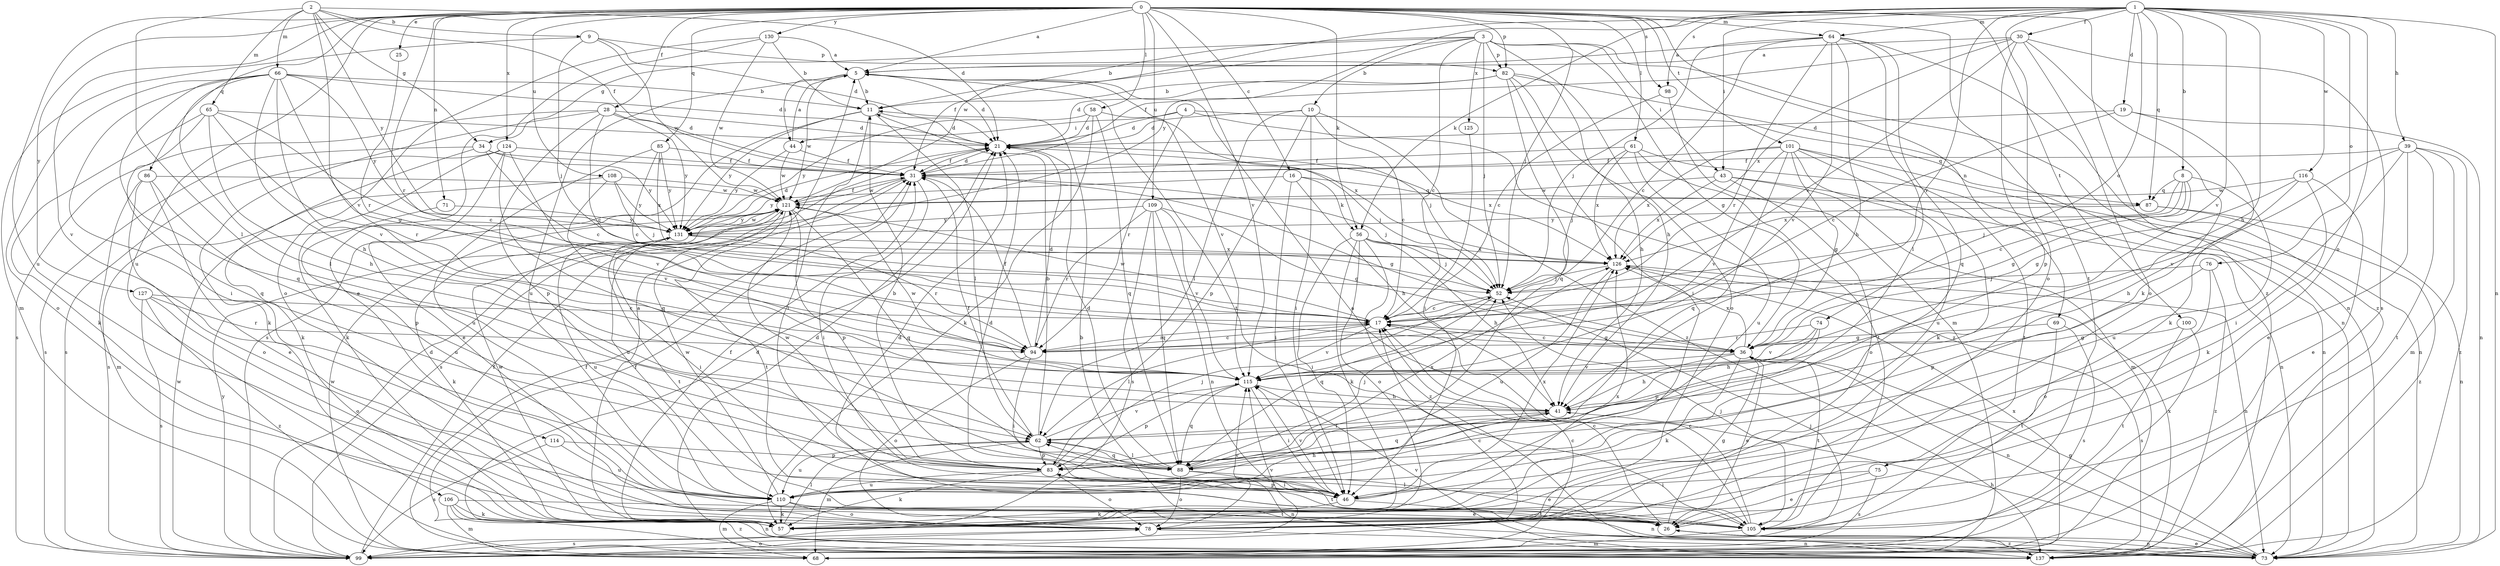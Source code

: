 strict digraph  {
0;
1;
2;
3;
4;
5;
8;
9;
10;
11;
16;
17;
19;
21;
25;
26;
28;
30;
31;
34;
36;
39;
41;
43;
44;
46;
52;
56;
57;
58;
61;
62;
64;
65;
66;
68;
69;
71;
73;
74;
75;
76;
78;
82;
83;
85;
86;
87;
88;
94;
98;
99;
100;
101;
105;
106;
108;
109;
110;
114;
115;
116;
121;
124;
125;
126;
127;
130;
131;
137;
0 -> 5  [label=a];
0 -> 16  [label=c];
0 -> 25  [label=e];
0 -> 28  [label=f];
0 -> 52  [label=j];
0 -> 56  [label=k];
0 -> 58  [label=l];
0 -> 61  [label=l];
0 -> 64  [label=m];
0 -> 69  [label=n];
0 -> 71  [label=n];
0 -> 82  [label=p];
0 -> 85  [label=q];
0 -> 86  [label=q];
0 -> 94  [label=r];
0 -> 98  [label=s];
0 -> 100  [label=t];
0 -> 101  [label=t];
0 -> 105  [label=t];
0 -> 106  [label=u];
0 -> 108  [label=u];
0 -> 109  [label=u];
0 -> 110  [label=u];
0 -> 114  [label=v];
0 -> 115  [label=v];
0 -> 124  [label=x];
0 -> 127  [label=y];
0 -> 130  [label=y];
0 -> 137  [label=z];
1 -> 8  [label=b];
1 -> 19  [label=d];
1 -> 30  [label=f];
1 -> 39  [label=h];
1 -> 41  [label=h];
1 -> 43  [label=i];
1 -> 56  [label=k];
1 -> 64  [label=m];
1 -> 73  [label=n];
1 -> 74  [label=o];
1 -> 75  [label=o];
1 -> 76  [label=o];
1 -> 78  [label=o];
1 -> 87  [label=q];
1 -> 94  [label=r];
1 -> 98  [label=s];
1 -> 115  [label=v];
1 -> 116  [label=w];
1 -> 121  [label=w];
1 -> 131  [label=y];
2 -> 9  [label=b];
2 -> 21  [label=d];
2 -> 31  [label=f];
2 -> 34  [label=g];
2 -> 62  [label=l];
2 -> 65  [label=m];
2 -> 66  [label=m];
2 -> 115  [label=v];
2 -> 131  [label=y];
3 -> 10  [label=b];
3 -> 11  [label=b];
3 -> 17  [label=c];
3 -> 31  [label=f];
3 -> 34  [label=g];
3 -> 36  [label=g];
3 -> 41  [label=h];
3 -> 43  [label=i];
3 -> 52  [label=j];
3 -> 73  [label=n];
3 -> 82  [label=p];
3 -> 125  [label=x];
4 -> 21  [label=d];
4 -> 44  [label=i];
4 -> 87  [label=q];
4 -> 94  [label=r];
4 -> 137  [label=z];
5 -> 11  [label=b];
5 -> 21  [label=d];
5 -> 44  [label=i];
5 -> 105  [label=t];
5 -> 110  [label=u];
5 -> 115  [label=v];
5 -> 121  [label=w];
8 -> 17  [label=c];
8 -> 36  [label=g];
8 -> 52  [label=j];
8 -> 87  [label=q];
8 -> 110  [label=u];
8 -> 126  [label=x];
9 -> 21  [label=d];
9 -> 52  [label=j];
9 -> 68  [label=m];
9 -> 82  [label=p];
9 -> 121  [label=w];
10 -> 17  [label=c];
10 -> 21  [label=d];
10 -> 46  [label=i];
10 -> 62  [label=l];
10 -> 83  [label=p];
10 -> 137  [label=z];
11 -> 21  [label=d];
11 -> 46  [label=i];
11 -> 62  [label=l];
11 -> 99  [label=s];
11 -> 131  [label=y];
16 -> 41  [label=h];
16 -> 46  [label=i];
16 -> 56  [label=k];
16 -> 87  [label=q];
16 -> 131  [label=y];
17 -> 36  [label=g];
17 -> 62  [label=l];
17 -> 94  [label=r];
17 -> 115  [label=v];
17 -> 121  [label=w];
19 -> 17  [label=c];
19 -> 21  [label=d];
19 -> 57  [label=k];
19 -> 73  [label=n];
21 -> 31  [label=f];
21 -> 52  [label=j];
21 -> 126  [label=x];
25 -> 94  [label=r];
26 -> 17  [label=c];
26 -> 21  [label=d];
26 -> 36  [label=g];
26 -> 73  [label=n];
26 -> 137  [label=z];
28 -> 17  [label=c];
28 -> 21  [label=d];
28 -> 57  [label=k];
28 -> 83  [label=p];
28 -> 99  [label=s];
28 -> 126  [label=x];
28 -> 131  [label=y];
30 -> 5  [label=a];
30 -> 17  [label=c];
30 -> 31  [label=f];
30 -> 57  [label=k];
30 -> 78  [label=o];
30 -> 83  [label=p];
30 -> 99  [label=s];
30 -> 126  [label=x];
31 -> 21  [label=d];
31 -> 36  [label=g];
31 -> 46  [label=i];
31 -> 52  [label=j];
31 -> 99  [label=s];
31 -> 121  [label=w];
34 -> 17  [label=c];
34 -> 31  [label=f];
34 -> 57  [label=k];
34 -> 99  [label=s];
34 -> 131  [label=y];
36 -> 17  [label=c];
36 -> 26  [label=e];
36 -> 41  [label=h];
36 -> 57  [label=k];
36 -> 73  [label=n];
36 -> 105  [label=t];
36 -> 115  [label=v];
36 -> 126  [label=x];
39 -> 26  [label=e];
39 -> 31  [label=f];
39 -> 46  [label=i];
39 -> 68  [label=m];
39 -> 105  [label=t];
39 -> 115  [label=v];
39 -> 137  [label=z];
41 -> 62  [label=l];
41 -> 88  [label=q];
43 -> 68  [label=m];
43 -> 73  [label=n];
43 -> 78  [label=o];
43 -> 121  [label=w];
43 -> 126  [label=x];
44 -> 5  [label=a];
44 -> 31  [label=f];
44 -> 121  [label=w];
44 -> 131  [label=y];
46 -> 21  [label=d];
46 -> 57  [label=k];
46 -> 73  [label=n];
46 -> 83  [label=p];
46 -> 115  [label=v];
46 -> 126  [label=x];
52 -> 17  [label=c];
52 -> 88  [label=q];
56 -> 41  [label=h];
56 -> 46  [label=i];
56 -> 52  [label=j];
56 -> 57  [label=k];
56 -> 78  [label=o];
56 -> 126  [label=x];
56 -> 137  [label=z];
57 -> 5  [label=a];
57 -> 21  [label=d];
57 -> 31  [label=f];
57 -> 62  [label=l];
57 -> 121  [label=w];
57 -> 126  [label=x];
58 -> 21  [label=d];
58 -> 52  [label=j];
58 -> 57  [label=k];
58 -> 88  [label=q];
58 -> 131  [label=y];
61 -> 31  [label=f];
61 -> 52  [label=j];
61 -> 73  [label=n];
61 -> 105  [label=t];
61 -> 110  [label=u];
61 -> 126  [label=x];
62 -> 11  [label=b];
62 -> 31  [label=f];
62 -> 68  [label=m];
62 -> 83  [label=p];
62 -> 88  [label=q];
62 -> 110  [label=u];
62 -> 115  [label=v];
64 -> 5  [label=a];
64 -> 17  [label=c];
64 -> 41  [label=h];
64 -> 52  [label=j];
64 -> 62  [label=l];
64 -> 88  [label=q];
64 -> 94  [label=r];
64 -> 115  [label=v];
64 -> 137  [label=z];
65 -> 17  [label=c];
65 -> 21  [label=d];
65 -> 41  [label=h];
65 -> 57  [label=k];
65 -> 88  [label=q];
65 -> 94  [label=r];
66 -> 11  [label=b];
66 -> 21  [label=d];
66 -> 36  [label=g];
66 -> 41  [label=h];
66 -> 46  [label=i];
66 -> 62  [label=l];
66 -> 78  [label=o];
66 -> 88  [label=q];
66 -> 115  [label=v];
66 -> 131  [label=y];
68 -> 17  [label=c];
68 -> 31  [label=f];
68 -> 121  [label=w];
68 -> 126  [label=x];
69 -> 36  [label=g];
69 -> 99  [label=s];
69 -> 105  [label=t];
71 -> 110  [label=u];
71 -> 131  [label=y];
73 -> 26  [label=e];
73 -> 36  [label=g];
73 -> 41  [label=h];
74 -> 41  [label=h];
74 -> 83  [label=p];
74 -> 94  [label=r];
74 -> 115  [label=v];
75 -> 26  [label=e];
75 -> 46  [label=i];
75 -> 99  [label=s];
76 -> 52  [label=j];
76 -> 78  [label=o];
76 -> 83  [label=p];
76 -> 137  [label=z];
78 -> 73  [label=n];
78 -> 99  [label=s];
78 -> 115  [label=v];
82 -> 11  [label=b];
82 -> 21  [label=d];
82 -> 41  [label=h];
82 -> 46  [label=i];
82 -> 73  [label=n];
82 -> 78  [label=o];
82 -> 88  [label=q];
83 -> 11  [label=b];
83 -> 46  [label=i];
83 -> 52  [label=j];
83 -> 57  [label=k];
83 -> 78  [label=o];
83 -> 105  [label=t];
83 -> 110  [label=u];
83 -> 121  [label=w];
85 -> 17  [label=c];
85 -> 31  [label=f];
85 -> 110  [label=u];
85 -> 126  [label=x];
85 -> 131  [label=y];
86 -> 26  [label=e];
86 -> 68  [label=m];
86 -> 78  [label=o];
86 -> 83  [label=p];
86 -> 121  [label=w];
87 -> 73  [label=n];
87 -> 131  [label=y];
87 -> 137  [label=z];
88 -> 21  [label=d];
88 -> 26  [label=e];
88 -> 52  [label=j];
88 -> 62  [label=l];
88 -> 73  [label=n];
88 -> 78  [label=o];
88 -> 126  [label=x];
94 -> 17  [label=c];
94 -> 21  [label=d];
94 -> 31  [label=f];
94 -> 46  [label=i];
94 -> 78  [label=o];
98 -> 17  [label=c];
98 -> 68  [label=m];
99 -> 17  [label=c];
99 -> 21  [label=d];
99 -> 31  [label=f];
99 -> 52  [label=j];
99 -> 78  [label=o];
99 -> 115  [label=v];
99 -> 121  [label=w];
99 -> 131  [label=y];
100 -> 36  [label=g];
100 -> 99  [label=s];
100 -> 105  [label=t];
101 -> 31  [label=f];
101 -> 36  [label=g];
101 -> 57  [label=k];
101 -> 73  [label=n];
101 -> 88  [label=q];
101 -> 105  [label=t];
101 -> 110  [label=u];
101 -> 115  [label=v];
101 -> 126  [label=x];
105 -> 5  [label=a];
105 -> 17  [label=c];
105 -> 52  [label=j];
105 -> 62  [label=l];
105 -> 68  [label=m];
106 -> 57  [label=k];
106 -> 68  [label=m];
106 -> 73  [label=n];
106 -> 105  [label=t];
106 -> 137  [label=z];
108 -> 52  [label=j];
108 -> 99  [label=s];
108 -> 115  [label=v];
108 -> 121  [label=w];
108 -> 131  [label=y];
109 -> 36  [label=g];
109 -> 73  [label=n];
109 -> 88  [label=q];
109 -> 94  [label=r];
109 -> 99  [label=s];
109 -> 115  [label=v];
109 -> 131  [label=y];
110 -> 26  [label=e];
110 -> 41  [label=h];
110 -> 57  [label=k];
110 -> 68  [label=m];
110 -> 78  [label=o];
110 -> 105  [label=t];
110 -> 121  [label=w];
114 -> 83  [label=p];
114 -> 99  [label=s];
114 -> 110  [label=u];
115 -> 41  [label=h];
115 -> 46  [label=i];
115 -> 83  [label=p];
115 -> 88  [label=q];
115 -> 121  [label=w];
116 -> 26  [label=e];
116 -> 36  [label=g];
116 -> 41  [label=h];
116 -> 57  [label=k];
116 -> 121  [label=w];
121 -> 31  [label=f];
121 -> 83  [label=p];
121 -> 88  [label=q];
121 -> 105  [label=t];
121 -> 110  [label=u];
121 -> 131  [label=y];
124 -> 26  [label=e];
124 -> 31  [label=f];
124 -> 57  [label=k];
124 -> 88  [label=q];
124 -> 99  [label=s];
124 -> 115  [label=v];
125 -> 46  [label=i];
126 -> 52  [label=j];
126 -> 73  [label=n];
126 -> 110  [label=u];
127 -> 17  [label=c];
127 -> 78  [label=o];
127 -> 94  [label=r];
127 -> 99  [label=s];
127 -> 137  [label=z];
130 -> 5  [label=a];
130 -> 11  [label=b];
130 -> 26  [label=e];
130 -> 78  [label=o];
130 -> 121  [label=w];
131 -> 21  [label=d];
131 -> 46  [label=i];
131 -> 57  [label=k];
131 -> 94  [label=r];
131 -> 105  [label=t];
131 -> 110  [label=u];
131 -> 121  [label=w];
131 -> 126  [label=x];
137 -> 11  [label=b];
137 -> 21  [label=d];
137 -> 31  [label=f];
137 -> 115  [label=v];
137 -> 126  [label=x];
}
